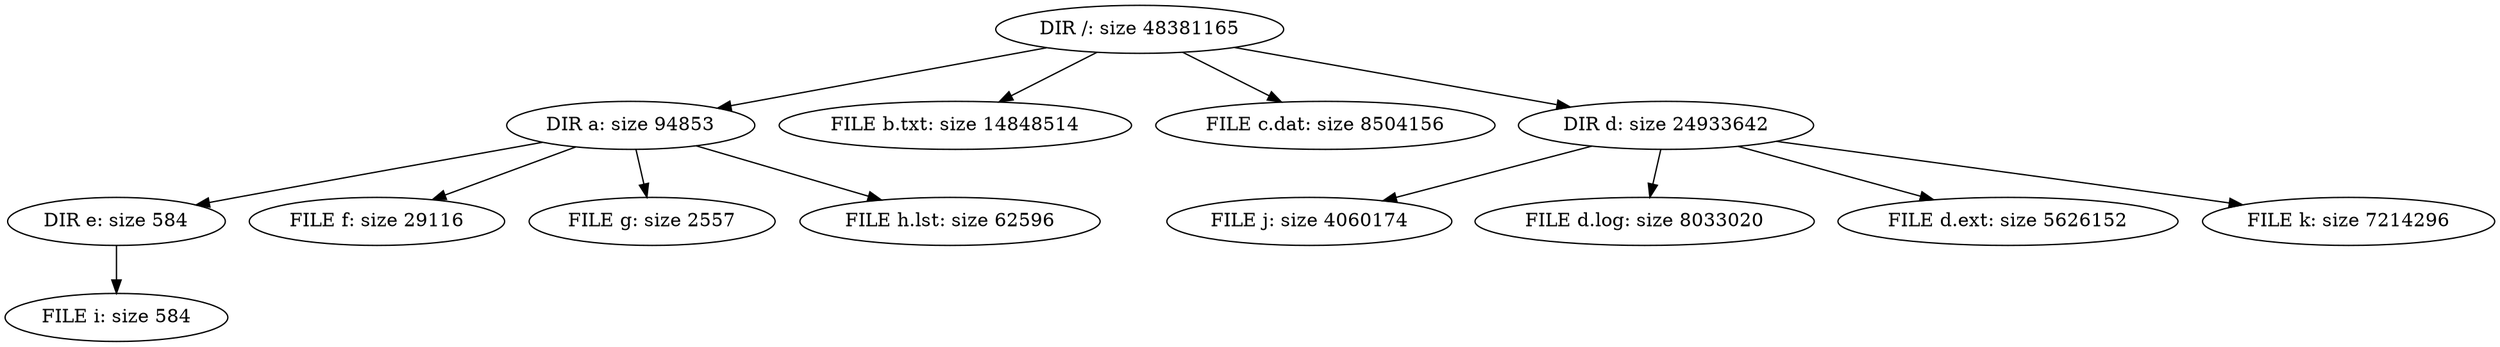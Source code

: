 digraph {
    0 [ label = "DIR /: size 48381165" ]
    1 [ label = "DIR a: size 94853" ]
    2 [ label = "FILE b.txt: size 14848514" ]
    3 [ label = "FILE c.dat: size 8504156" ]
    4 [ label = "DIR d: size 24933642" ]
    5 [ label = "DIR e: size 584" ]
    6 [ label = "FILE f: size 29116" ]
    7 [ label = "FILE g: size 2557" ]
    8 [ label = "FILE h.lst: size 62596" ]
    9 [ label = "FILE i: size 584" ]
    10 [ label = "FILE j: size 4060174" ]
    11 [ label = "FILE d.log: size 8033020" ]
    12 [ label = "FILE d.ext: size 5626152" ]
    13 [ label = "FILE k: size 7214296" ]
    0 -> 1 [ ]
    0 -> 2 [ ]
    0 -> 3 [ ]
    0 -> 4 [ ]
    1 -> 5 [ ]
    1 -> 6 [ ]
    1 -> 7 [ ]
    1 -> 8 [ ]
    5 -> 9 [ ]
    4 -> 10 [ ]
    4 -> 11 [ ]
    4 -> 12 [ ]
    4 -> 13 [ ]
}
